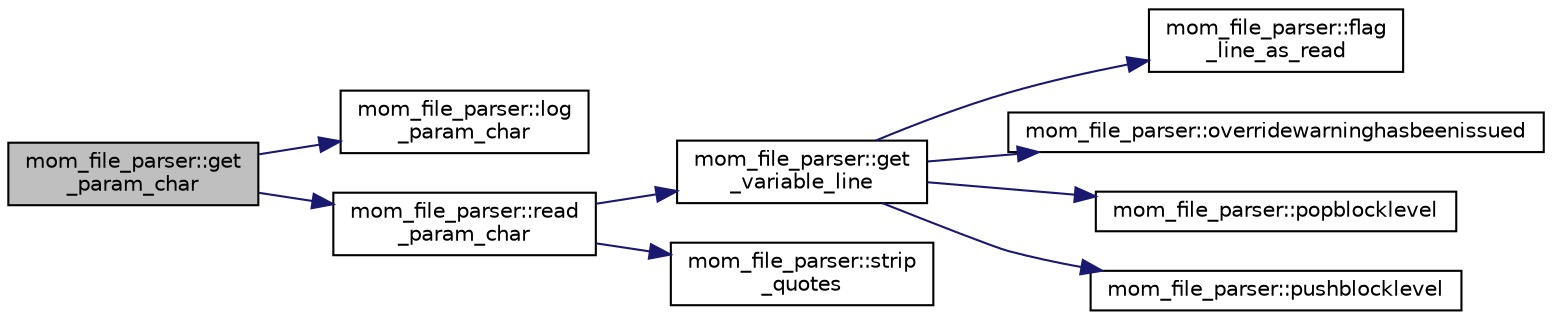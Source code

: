 digraph "mom_file_parser::get_param_char"
{
 // INTERACTIVE_SVG=YES
 // LATEX_PDF_SIZE
  edge [fontname="Helvetica",fontsize="10",labelfontname="Helvetica",labelfontsize="10"];
  node [fontname="Helvetica",fontsize="10",shape=record];
  rankdir="LR";
  Node1 [label="mom_file_parser::get\l_param_char",height=0.2,width=0.4,color="black", fillcolor="grey75", style="filled", fontcolor="black",tooltip="This subroutine reads the value of a character string model parameter from a parameter file and logs ..."];
  Node1 -> Node2 [color="midnightblue",fontsize="10",style="solid",fontname="Helvetica"];
  Node2 [label="mom_file_parser::log\l_param_char",height=0.2,width=0.4,color="black", fillcolor="white", style="filled",URL="$namespacemom__file__parser.html#a727a26c1aa61d48df86381f205190323",tooltip="Log the name and value of a character string model parameter in documentation files."];
  Node1 -> Node3 [color="midnightblue",fontsize="10",style="solid",fontname="Helvetica"];
  Node3 [label="mom_file_parser::read\l_param_char",height=0.2,width=0.4,color="black", fillcolor="white", style="filled",URL="$namespacemom__file__parser.html#a14c84db15e417656105f7303ad0ac2a2",tooltip="This subroutine reads the value of a character string model parameter from a parameter file."];
  Node3 -> Node4 [color="midnightblue",fontsize="10",style="solid",fontname="Helvetica"];
  Node4 [label="mom_file_parser::get\l_variable_line",height=0.2,width=0.4,color="black", fillcolor="white", style="filled",URL="$namespacemom__file__parser.html#af883df6020543889b25986d6ee9701f7",tooltip="This subtoutine extracts the contents of lines in the param_file_type that refer to a named parameter..."];
  Node4 -> Node5 [color="midnightblue",fontsize="10",style="solid",fontname="Helvetica"];
  Node5 [label="mom_file_parser::flag\l_line_as_read",height=0.2,width=0.4,color="black", fillcolor="white", style="filled",URL="$namespacemom__file__parser.html#a7803aabff129cc7f56d4516bc24613f0",tooltip="Record that a line has been used to set a parameter."];
  Node4 -> Node6 [color="midnightblue",fontsize="10",style="solid",fontname="Helvetica"];
  Node6 [label="mom_file_parser::overridewarninghasbeenissued",height=0.2,width=0.4,color="black", fillcolor="white", style="filled",URL="$namespacemom__file__parser.html#a0c9bb1e76b09bc09bae5402e63bd0f99",tooltip="Returns true if an override warning has been issued for the variable varName."];
  Node4 -> Node7 [color="midnightblue",fontsize="10",style="solid",fontname="Helvetica"];
  Node7 [label="mom_file_parser::popblocklevel",height=0.2,width=0.4,color="black", fillcolor="white", style="filled",URL="$namespacemom__file__parser.html#a73b11b969d303b1fc0ba5235c812fd05",tooltip="Truncates block name (shallower level of parameter block)"];
  Node4 -> Node8 [color="midnightblue",fontsize="10",style="solid",fontname="Helvetica"];
  Node8 [label="mom_file_parser::pushblocklevel",height=0.2,width=0.4,color="black", fillcolor="white", style="filled",URL="$namespacemom__file__parser.html#a58777b0faf747d59a793b4e238919dc6",tooltip="Extends block name (deeper level of parameter block)"];
  Node3 -> Node9 [color="midnightblue",fontsize="10",style="solid",fontname="Helvetica"];
  Node9 [label="mom_file_parser::strip\l_quotes",height=0.2,width=0.4,color="black", fillcolor="white", style="filled",URL="$namespacemom__file__parser.html#a416b4a2a5b52f526ad1815f3e5a4739e",tooltip="This function removes single and double quotes from a character string."];
}
